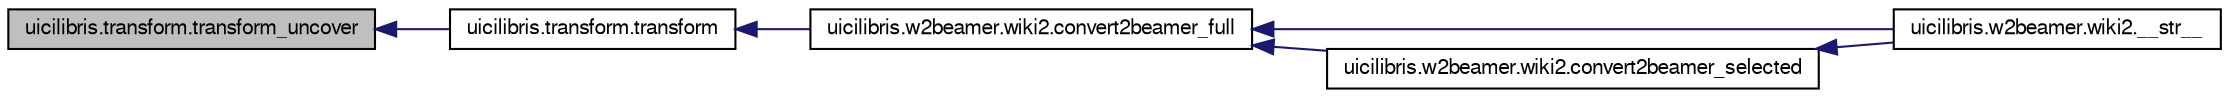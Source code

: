 digraph G
{
  edge [fontname="FreeSans",fontsize="10",labelfontname="FreeSans",labelfontsize="10"];
  node [fontname="FreeSans",fontsize="10",shape=record];
  rankdir="LR";
  Node1 [label="uicilibris.transform.transform_uncover",height=0.2,width=0.4,color="black", fillcolor="grey75", style="filled" fontcolor="black"];
  Node1 -> Node2 [dir="back",color="midnightblue",fontsize="10",style="solid",fontname="FreeSans"];
  Node2 [label="uicilibris.transform.transform",height=0.2,width=0.4,color="black", fillcolor="white", style="filled",URL="$namespaceuicilibris_1_1transform.html#aa5adf0b376da8267267888f82780fe8f",tooltip="convert/transform one line in context of state for w2beamer (wiki to beamer)"];
  Node2 -> Node3 [dir="back",color="midnightblue",fontsize="10",style="solid",fontname="FreeSans"];
  Node3 [label="uicilibris.w2beamer.wiki2.convert2beamer_full",height=0.2,width=0.4,color="black", fillcolor="white", style="filled",URL="$classuicilibris_1_1w2beamer_1_1wiki2.html#a3335751f0851f20ac4105204029a9808",tooltip="convert to LaTeX beamer"];
  Node3 -> Node4 [dir="back",color="midnightblue",fontsize="10",style="solid",fontname="FreeSans"];
  Node4 [label="uicilibris.w2beamer.wiki2.__str__",height=0.2,width=0.4,color="black", fillcolor="white", style="filled",URL="$classuicilibris_1_1w2beamer_1_1wiki2.html#ac99f478c1af50144e1c1c004ab9ff659"];
  Node3 -> Node5 [dir="back",color="midnightblue",fontsize="10",style="solid",fontname="FreeSans"];
  Node5 [label="uicilibris.w2beamer.wiki2.convert2beamer_selected",height=0.2,width=0.4,color="black", fillcolor="white", style="filled",URL="$classuicilibris_1_1w2beamer_1_1wiki2.html#a3324e41bbdda1afe28ce5f27689ccaa8",tooltip="converts only selected lines"];
  Node5 -> Node4 [dir="back",color="midnightblue",fontsize="10",style="solid",fontname="FreeSans"];
}
